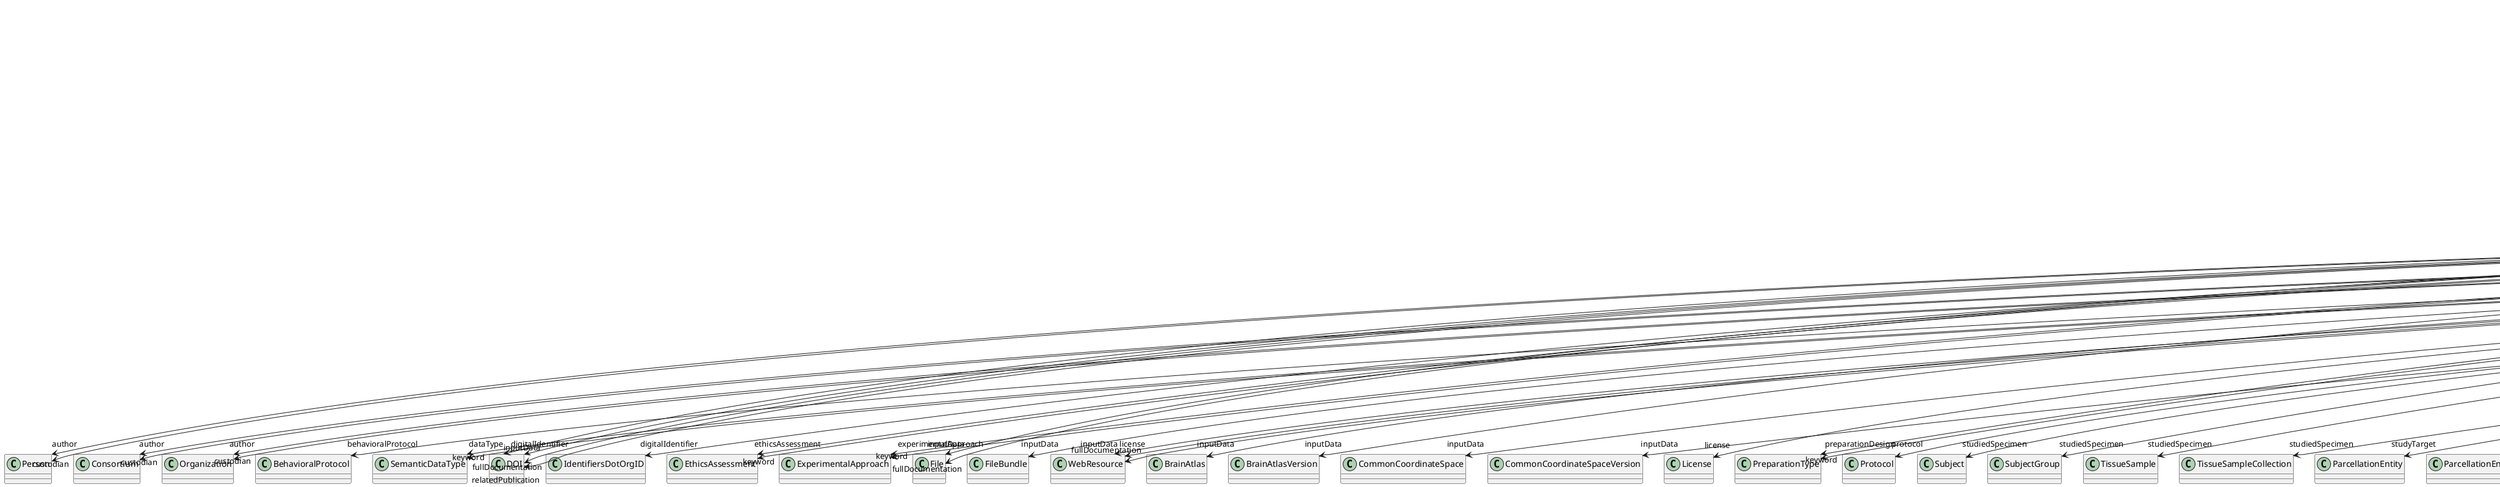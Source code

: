 @startuml
class DatasetVersion {
+author
+behavioralProtocol
+dataType
+digitalIdentifier
+ethicsAssessment
+experimentalApproach
+inputData
+isAlternativeVersionOf
+isNewVersionOf
+license
+preparationDesign
+protocol
+studiedSpecimen
+studyTarget
+technique
+accessibility
+copyright
+custodian
+description
+fullDocumentation
+fullName
+funding
+homepage
+howToCite
+keyword
+otherContribution
+relatedPublication
+releaseDate
+repository
+shortName
+supportChannel
+versionIdentifier
+versionInnovation

}
DatasetVersion -d-> "author" Person
DatasetVersion -d-> "author" Consortium
DatasetVersion -d-> "author" Organization
DatasetVersion -d-> "behavioralProtocol" BehavioralProtocol
DatasetVersion -d-> "dataType" SemanticDataType
DatasetVersion -d-> "digitalIdentifier" DOI
DatasetVersion -d-> "digitalIdentifier" IdentifiersDotOrgID
DatasetVersion -d-> "ethicsAssessment" EthicsAssessment
DatasetVersion -d-> "experimentalApproach" ExperimentalApproach
DatasetVersion -d-> "inputData" DOI
DatasetVersion -d-> "inputData" File
DatasetVersion -d-> "inputData" FileBundle
DatasetVersion -d-> "inputData" WebResource
DatasetVersion -d-> "inputData" BrainAtlas
DatasetVersion -d-> "inputData" BrainAtlasVersion
DatasetVersion -d-> "inputData" CommonCoordinateSpace
DatasetVersion -d-> "inputData" CommonCoordinateSpaceVersion
DatasetVersion -d-> "isAlternativeVersionOf" DatasetVersion
DatasetVersion -d-> "isNewVersionOf" DatasetVersion
DatasetVersion -d-> "license" License
DatasetVersion -d-> "license" WebResource
DatasetVersion -d-> "preparationDesign" PreparationType
DatasetVersion -d-> "protocol" Protocol
DatasetVersion -d-> "studiedSpecimen" Subject
DatasetVersion -d-> "studiedSpecimen" SubjectGroup
DatasetVersion -d-> "studiedSpecimen" TissueSample
DatasetVersion -d-> "studiedSpecimen" TissueSampleCollection
DatasetVersion -d-> "studyTarget" ParcellationEntity
DatasetVersion -d-> "studyTarget" ParcellationEntityVersion
DatasetVersion -d-> "studyTarget" CustomAnatomicalEntity
DatasetVersion -d-> "studyTarget" GeneticStrainType
DatasetVersion -d-> "studyTarget" TissueSampleType
DatasetVersion -d-> "studyTarget" OpticalStimulusType
DatasetVersion -d-> "studyTarget" OrganismSystem
DatasetVersion -d-> "studyTarget" VisualStimulusType
DatasetVersion -d-> "studyTarget" Disease
DatasetVersion -d-> "studyTarget" CellType
DatasetVersion -d-> "studyTarget" Species
DatasetVersion -d-> "studyTarget" BiologicalSex
DatasetVersion -d-> "studyTarget" Handedness
DatasetVersion -d-> "studyTarget" OrganismSubstance
DatasetVersion -d-> "studyTarget" BreedingType
DatasetVersion -d-> "studyTarget" OlfactoryStimulusType
DatasetVersion -d-> "studyTarget" TermSuggestion
DatasetVersion -d-> "studyTarget" AuditoryStimulusType
DatasetVersion -d-> "studyTarget" TactileStimulusType
DatasetVersion -d-> "studyTarget" ElectricalStimulusType
DatasetVersion -d-> "studyTarget" UBERONParcellation
DatasetVersion -d-> "studyTarget" Organ
DatasetVersion -d-> "studyTarget" DiseaseModel
DatasetVersion -d-> "studyTarget" BiologicalOrder
DatasetVersion -d-> "studyTarget" SubcellularEntity
DatasetVersion -d-> "studyTarget" GustatoryStimulusType
DatasetVersion -d-> "studyTarget" CellCultureType
DatasetVersion -d-> "studyTarget" MolecularEntity
DatasetVersion -d-> "technique" StimulationTechnique
DatasetVersion -d-> "technique" StimulationApproach
DatasetVersion -d-> "technique" Technique
DatasetVersion -d-> "technique" AnalysisTechnique
DatasetVersion -d-> "accessibility" ProductAccessibility
DatasetVersion -d-> "copyright" Copyright
DatasetVersion -d-> "custodian" Person
DatasetVersion -d-> "custodian" Consortium
DatasetVersion -d-> "custodian" Organization
DatasetVersion -d-> "fullDocumentation" DOI
DatasetVersion -d-> "fullDocumentation" File
DatasetVersion -d-> "fullDocumentation" WebResource
DatasetVersion -d-> "funding" Funding
DatasetVersion -d-> "keyword" GeneticStrainType
DatasetVersion -d-> "keyword" AnnotationCriteriaType
DatasetVersion -d-> "keyword" TissueSampleType
DatasetVersion -d-> "keyword" ProductAccessibility
DatasetVersion -d-> "keyword" StimulationTechnique
DatasetVersion -d-> "keyword" OpticalStimulusType
DatasetVersion -d-> "keyword" Service
DatasetVersion -d-> "keyword" OrganismSystem
DatasetVersion -d-> "keyword" OperatingDevice
DatasetVersion -d-> "keyword" VisualStimulusType
DatasetVersion -d-> "keyword" CriteriaQualityType
DatasetVersion -d-> "keyword" Disease
DatasetVersion -d-> "keyword" SemanticDataType
DatasetVersion -d-> "keyword" SoftwareFeature
DatasetVersion -d-> "keyword" AtlasType
DatasetVersion -d-> "keyword" StimulationApproach
DatasetVersion -d-> "keyword" AnatomicalIdentificationType
DatasetVersion -d-> "keyword" ProgrammingLanguage
DatasetVersion -d-> "keyword" MeasuredSignalType
DatasetVersion -d-> "keyword" MeasuredQuantity
DatasetVersion -d-> "keyword" DataType
DatasetVersion -d-> "keyword" DeviceType
DatasetVersion -d-> "keyword" ModelScope
DatasetVersion -d-> "keyword" UnitOfMeasurement
DatasetVersion -d-> "keyword" AnatomicalPlane
DatasetVersion -d-> "keyword" CranialWindowConstructionType
DatasetVersion -d-> "keyword" CellType
DatasetVersion -d-> "keyword" Species
DatasetVersion -d-> "keyword" BiologicalSex
DatasetVersion -d-> "keyword" PatchClampVariation
DatasetVersion -d-> "keyword" AgeCategory
DatasetVersion -d-> "keyword" AnatomicalAxesOrientation
DatasetVersion -d-> "keyword" Laterality
DatasetVersion -d-> "keyword" QualitativeOverlap
DatasetVersion -d-> "keyword" Handedness
DatasetVersion -d-> "keyword" FileUsageRole
DatasetVersion -d-> "keyword" Terminology
DatasetVersion -d-> "keyword" TissueSampleAttribute
DatasetVersion -d-> "keyword" EthicsAssessment
DatasetVersion -d-> "keyword" ChemicalMixtureType
DatasetVersion -d-> "keyword" Technique
DatasetVersion -d-> "keyword" EducationalLevel
DatasetVersion -d-> "keyword" OrganismSubstance
DatasetVersion -d-> "keyword" BreedingType
DatasetVersion -d-> "keyword" SoftwareApplicationCategory
DatasetVersion -d-> "keyword" OlfactoryStimulusType
DatasetVersion -d-> "keyword" TermSuggestion
DatasetVersion -d-> "keyword" AnnotationType
DatasetVersion -d-> "keyword" AuditoryStimulusType
DatasetVersion -d-> "keyword" TactileStimulusType
DatasetVersion -d-> "keyword" ExperimentalApproach
DatasetVersion -d-> "keyword" SubjectAttribute
DatasetVersion -d-> "keyword" AnalysisTechnique
DatasetVersion -d-> "keyword" PreparationType
DatasetVersion -d-> "keyword" MetaDataModelType
DatasetVersion -d-> "keyword" FileBundleGrouping
DatasetVersion -d-> "keyword" ElectricalStimulusType
DatasetVersion -d-> "keyword" UBERONParcellation
DatasetVersion -d-> "keyword" Organ
DatasetVersion -d-> "keyword" Colormap
DatasetVersion -d-> "keyword" DiseaseModel
DatasetVersion -d-> "keyword" OperatingSystem
DatasetVersion -d-> "keyword" DifferenceMeasure
DatasetVersion -d-> "keyword" BiologicalOrder
DatasetVersion -d-> "keyword" ContributionType
DatasetVersion -d-> "keyword" SubcellularEntity
DatasetVersion -d-> "keyword" BiologicalProcess
DatasetVersion -d-> "keyword" Language
DatasetVersion -d-> "keyword" LearningResourceType
DatasetVersion -d-> "keyword" ActionStatusType
DatasetVersion -d-> "keyword" GustatoryStimulusType
DatasetVersion -d-> "keyword" TypeOfUncertainty
DatasetVersion -d-> "keyword" ModelAbstractionLevel
DatasetVersion -d-> "keyword" CellCultureType
DatasetVersion -d-> "keyword" FileRepositoryType
DatasetVersion -d-> "keyword" MolecularEntity
DatasetVersion -d-> "keyword" SetupType
DatasetVersion -d-> "keyword" CranialWindowReinforcementType
DatasetVersion -d-> "otherContribution" Contribution
DatasetVersion -d-> "relatedPublication" Chapter
DatasetVersion -d-> "relatedPublication" ScholarlyArticle
DatasetVersion -d-> "relatedPublication" Book
DatasetVersion -d-> "relatedPublication" ISSN
DatasetVersion -d-> "relatedPublication" HANDLE
DatasetVersion -d-> "relatedPublication" ISBN
DatasetVersion -d-> "relatedPublication" DOI
DatasetVersion -d-> "repository" FileRepository

@enduml